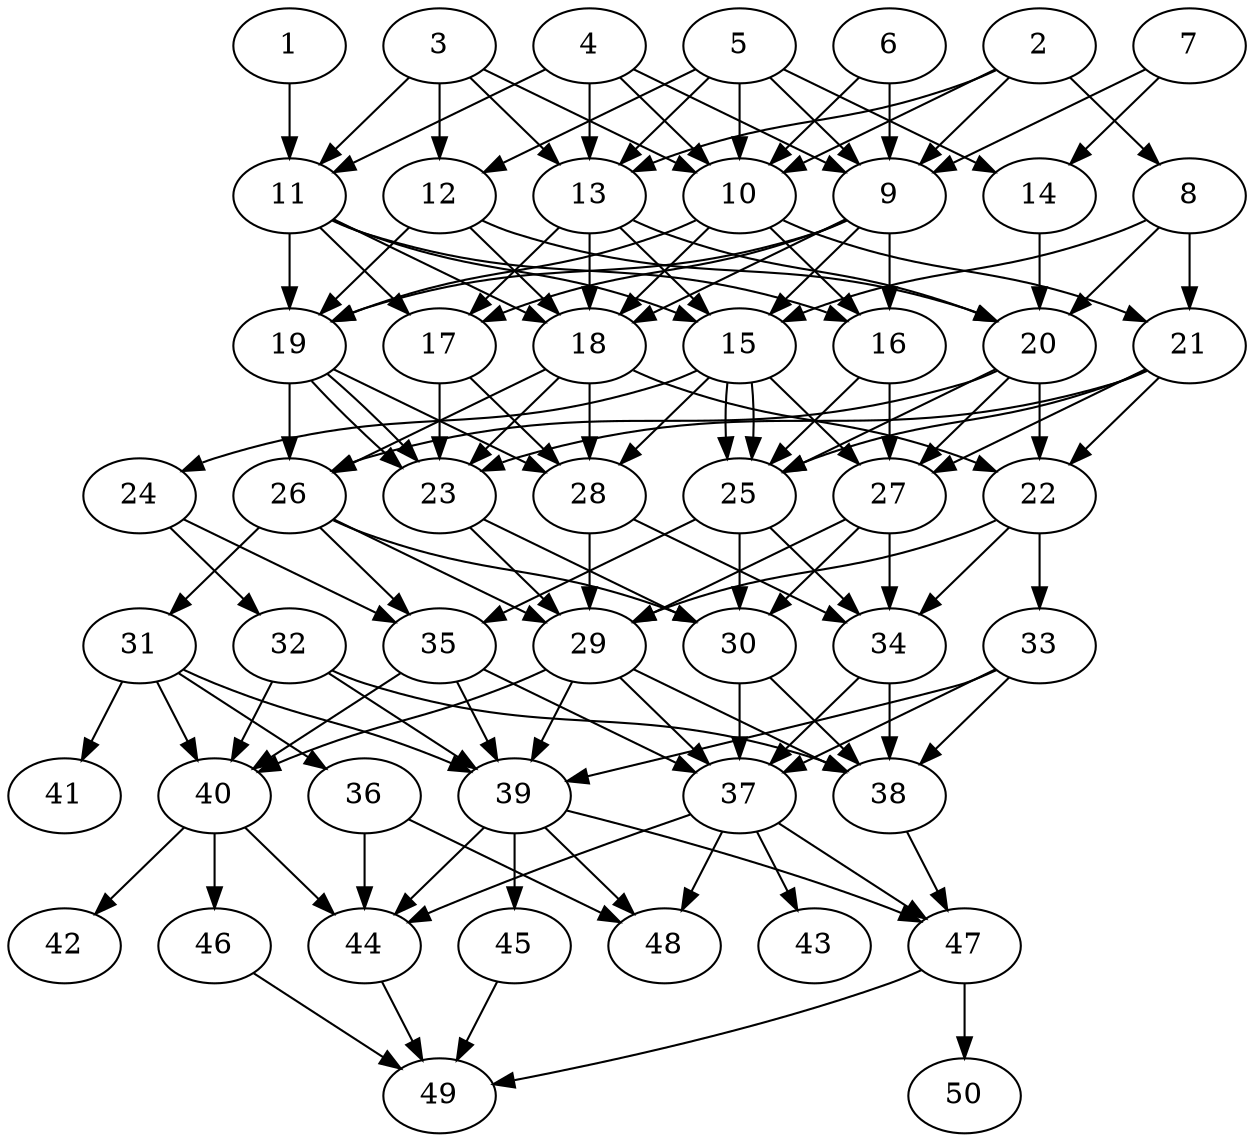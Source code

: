 // DAG automatically generated by daggen at Thu Oct  3 14:07:57 2019
// ./daggen --dot -n 50 --ccr 0.5 --fat 0.5 --regular 0.9 --density 0.7 --mindata 5242880 --maxdata 52428800 
digraph G {
  1 [size="17068032", alpha="0.06", expect_size="8534016"] 
  1 -> 11 [size ="8534016"]
  2 [size="99842048", alpha="0.07", expect_size="49921024"] 
  2 -> 8 [size ="49921024"]
  2 -> 9 [size ="49921024"]
  2 -> 10 [size ="49921024"]
  2 -> 13 [size ="49921024"]
  3 [size="26363904", alpha="0.17", expect_size="13181952"] 
  3 -> 10 [size ="13181952"]
  3 -> 11 [size ="13181952"]
  3 -> 12 [size ="13181952"]
  3 -> 13 [size ="13181952"]
  4 [size="38596608", alpha="0.16", expect_size="19298304"] 
  4 -> 9 [size ="19298304"]
  4 -> 10 [size ="19298304"]
  4 -> 11 [size ="19298304"]
  4 -> 13 [size ="19298304"]
  5 [size="81637376", alpha="0.07", expect_size="40818688"] 
  5 -> 9 [size ="40818688"]
  5 -> 10 [size ="40818688"]
  5 -> 12 [size ="40818688"]
  5 -> 13 [size ="40818688"]
  5 -> 14 [size ="40818688"]
  6 [size="11288576", alpha="0.03", expect_size="5644288"] 
  6 -> 9 [size ="5644288"]
  6 -> 10 [size ="5644288"]
  7 [size="69056512", alpha="0.11", expect_size="34528256"] 
  7 -> 9 [size ="34528256"]
  7 -> 14 [size ="34528256"]
  8 [size="61108224", alpha="0.09", expect_size="30554112"] 
  8 -> 15 [size ="30554112"]
  8 -> 20 [size ="30554112"]
  8 -> 21 [size ="30554112"]
  9 [size="25284608", alpha="0.00", expect_size="12642304"] 
  9 -> 15 [size ="12642304"]
  9 -> 16 [size ="12642304"]
  9 -> 17 [size ="12642304"]
  9 -> 18 [size ="12642304"]
  9 -> 19 [size ="12642304"]
  10 [size="13477888", alpha="0.13", expect_size="6738944"] 
  10 -> 16 [size ="6738944"]
  10 -> 18 [size ="6738944"]
  10 -> 19 [size ="6738944"]
  10 -> 21 [size ="6738944"]
  11 [size="91844608", alpha="0.10", expect_size="45922304"] 
  11 -> 15 [size ="45922304"]
  11 -> 16 [size ="45922304"]
  11 -> 17 [size ="45922304"]
  11 -> 18 [size ="45922304"]
  11 -> 19 [size ="45922304"]
  12 [size="26210304", alpha="0.03", expect_size="13105152"] 
  12 -> 18 [size ="13105152"]
  12 -> 19 [size ="13105152"]
  12 -> 20 [size ="13105152"]
  13 [size="58683392", alpha="0.02", expect_size="29341696"] 
  13 -> 15 [size ="29341696"]
  13 -> 17 [size ="29341696"]
  13 -> 18 [size ="29341696"]
  13 -> 20 [size ="29341696"]
  14 [size="44468224", alpha="0.15", expect_size="22234112"] 
  14 -> 20 [size ="22234112"]
  15 [size="26955776", alpha="0.11", expect_size="13477888"] 
  15 -> 24 [size ="13477888"]
  15 -> 25 [size ="13477888"]
  15 -> 25 [size ="13477888"]
  15 -> 27 [size ="13477888"]
  15 -> 28 [size ="13477888"]
  16 [size="59625472", alpha="0.17", expect_size="29812736"] 
  16 -> 25 [size ="29812736"]
  16 -> 27 [size ="29812736"]
  17 [size="72726528", alpha="0.00", expect_size="36363264"] 
  17 -> 23 [size ="36363264"]
  17 -> 28 [size ="36363264"]
  18 [size="31807488", alpha="0.12", expect_size="15903744"] 
  18 -> 22 [size ="15903744"]
  18 -> 23 [size ="15903744"]
  18 -> 26 [size ="15903744"]
  18 -> 28 [size ="15903744"]
  19 [size="74006528", alpha="0.00", expect_size="37003264"] 
  19 -> 23 [size ="37003264"]
  19 -> 23 [size ="37003264"]
  19 -> 26 [size ="37003264"]
  19 -> 28 [size ="37003264"]
  20 [size="75085824", alpha="0.13", expect_size="37542912"] 
  20 -> 22 [size ="37542912"]
  20 -> 25 [size ="37542912"]
  20 -> 26 [size ="37542912"]
  20 -> 27 [size ="37542912"]
  21 [size="40058880", alpha="0.08", expect_size="20029440"] 
  21 -> 22 [size ="20029440"]
  21 -> 23 [size ="20029440"]
  21 -> 25 [size ="20029440"]
  21 -> 27 [size ="20029440"]
  22 [size="87648256", alpha="0.01", expect_size="43824128"] 
  22 -> 29 [size ="43824128"]
  22 -> 33 [size ="43824128"]
  22 -> 34 [size ="43824128"]
  23 [size="103124992", alpha="0.18", expect_size="51562496"] 
  23 -> 29 [size ="51562496"]
  23 -> 30 [size ="51562496"]
  24 [size="20418560", alpha="0.00", expect_size="10209280"] 
  24 -> 32 [size ="10209280"]
  24 -> 35 [size ="10209280"]
  25 [size="91541504", alpha="0.18", expect_size="45770752"] 
  25 -> 30 [size ="45770752"]
  25 -> 34 [size ="45770752"]
  25 -> 35 [size ="45770752"]
  26 [size="47048704", alpha="0.16", expect_size="23524352"] 
  26 -> 29 [size ="23524352"]
  26 -> 30 [size ="23524352"]
  26 -> 31 [size ="23524352"]
  26 -> 35 [size ="23524352"]
  27 [size="33302528", alpha="0.06", expect_size="16651264"] 
  27 -> 29 [size ="16651264"]
  27 -> 30 [size ="16651264"]
  27 -> 34 [size ="16651264"]
  28 [size="34488320", alpha="0.08", expect_size="17244160"] 
  28 -> 29 [size ="17244160"]
  28 -> 34 [size ="17244160"]
  29 [size="92325888", alpha="0.12", expect_size="46162944"] 
  29 -> 37 [size ="46162944"]
  29 -> 38 [size ="46162944"]
  29 -> 39 [size ="46162944"]
  29 -> 40 [size ="46162944"]
  30 [size="93184000", alpha="0.17", expect_size="46592000"] 
  30 -> 37 [size ="46592000"]
  30 -> 38 [size ="46592000"]
  31 [size="61175808", alpha="0.19", expect_size="30587904"] 
  31 -> 36 [size ="30587904"]
  31 -> 39 [size ="30587904"]
  31 -> 40 [size ="30587904"]
  31 -> 41 [size ="30587904"]
  32 [size="97259520", alpha="0.04", expect_size="48629760"] 
  32 -> 38 [size ="48629760"]
  32 -> 39 [size ="48629760"]
  32 -> 40 [size ="48629760"]
  33 [size="102045696", alpha="0.20", expect_size="51022848"] 
  33 -> 37 [size ="51022848"]
  33 -> 38 [size ="51022848"]
  33 -> 39 [size ="51022848"]
  34 [size="91414528", alpha="0.03", expect_size="45707264"] 
  34 -> 37 [size ="45707264"]
  34 -> 38 [size ="45707264"]
  35 [size="93476864", alpha="0.09", expect_size="46738432"] 
  35 -> 37 [size ="46738432"]
  35 -> 39 [size ="46738432"]
  35 -> 40 [size ="46738432"]
  36 [size="85012480", alpha="0.06", expect_size="42506240"] 
  36 -> 44 [size ="42506240"]
  36 -> 48 [size ="42506240"]
  37 [size="66826240", alpha="0.16", expect_size="33413120"] 
  37 -> 43 [size ="33413120"]
  37 -> 44 [size ="33413120"]
  37 -> 47 [size ="33413120"]
  37 -> 48 [size ="33413120"]
  38 [size="97486848", alpha="0.10", expect_size="48743424"] 
  38 -> 47 [size ="48743424"]
  39 [size="38879232", alpha="0.18", expect_size="19439616"] 
  39 -> 44 [size ="19439616"]
  39 -> 45 [size ="19439616"]
  39 -> 47 [size ="19439616"]
  39 -> 48 [size ="19439616"]
  40 [size="94543872", alpha="0.20", expect_size="47271936"] 
  40 -> 42 [size ="47271936"]
  40 -> 44 [size ="47271936"]
  40 -> 46 [size ="47271936"]
  41 [size="78733312", alpha="0.08", expect_size="39366656"] 
  42 [size="72804352", alpha="0.12", expect_size="36402176"] 
  43 [size="92483584", alpha="0.16", expect_size="46241792"] 
  44 [size="91596800", alpha="0.02", expect_size="45798400"] 
  44 -> 49 [size ="45798400"]
  45 [size="104130560", alpha="0.05", expect_size="52065280"] 
  45 -> 49 [size ="52065280"]
  46 [size="52183040", alpha="0.16", expect_size="26091520"] 
  46 -> 49 [size ="26091520"]
  47 [size="79263744", alpha="0.11", expect_size="39631872"] 
  47 -> 49 [size ="39631872"]
  47 -> 50 [size ="39631872"]
  48 [size="58875904", alpha="0.12", expect_size="29437952"] 
  49 [size="12337152", alpha="0.10", expect_size="6168576"] 
  50 [size="97544192", alpha="0.06", expect_size="48772096"] 
}
